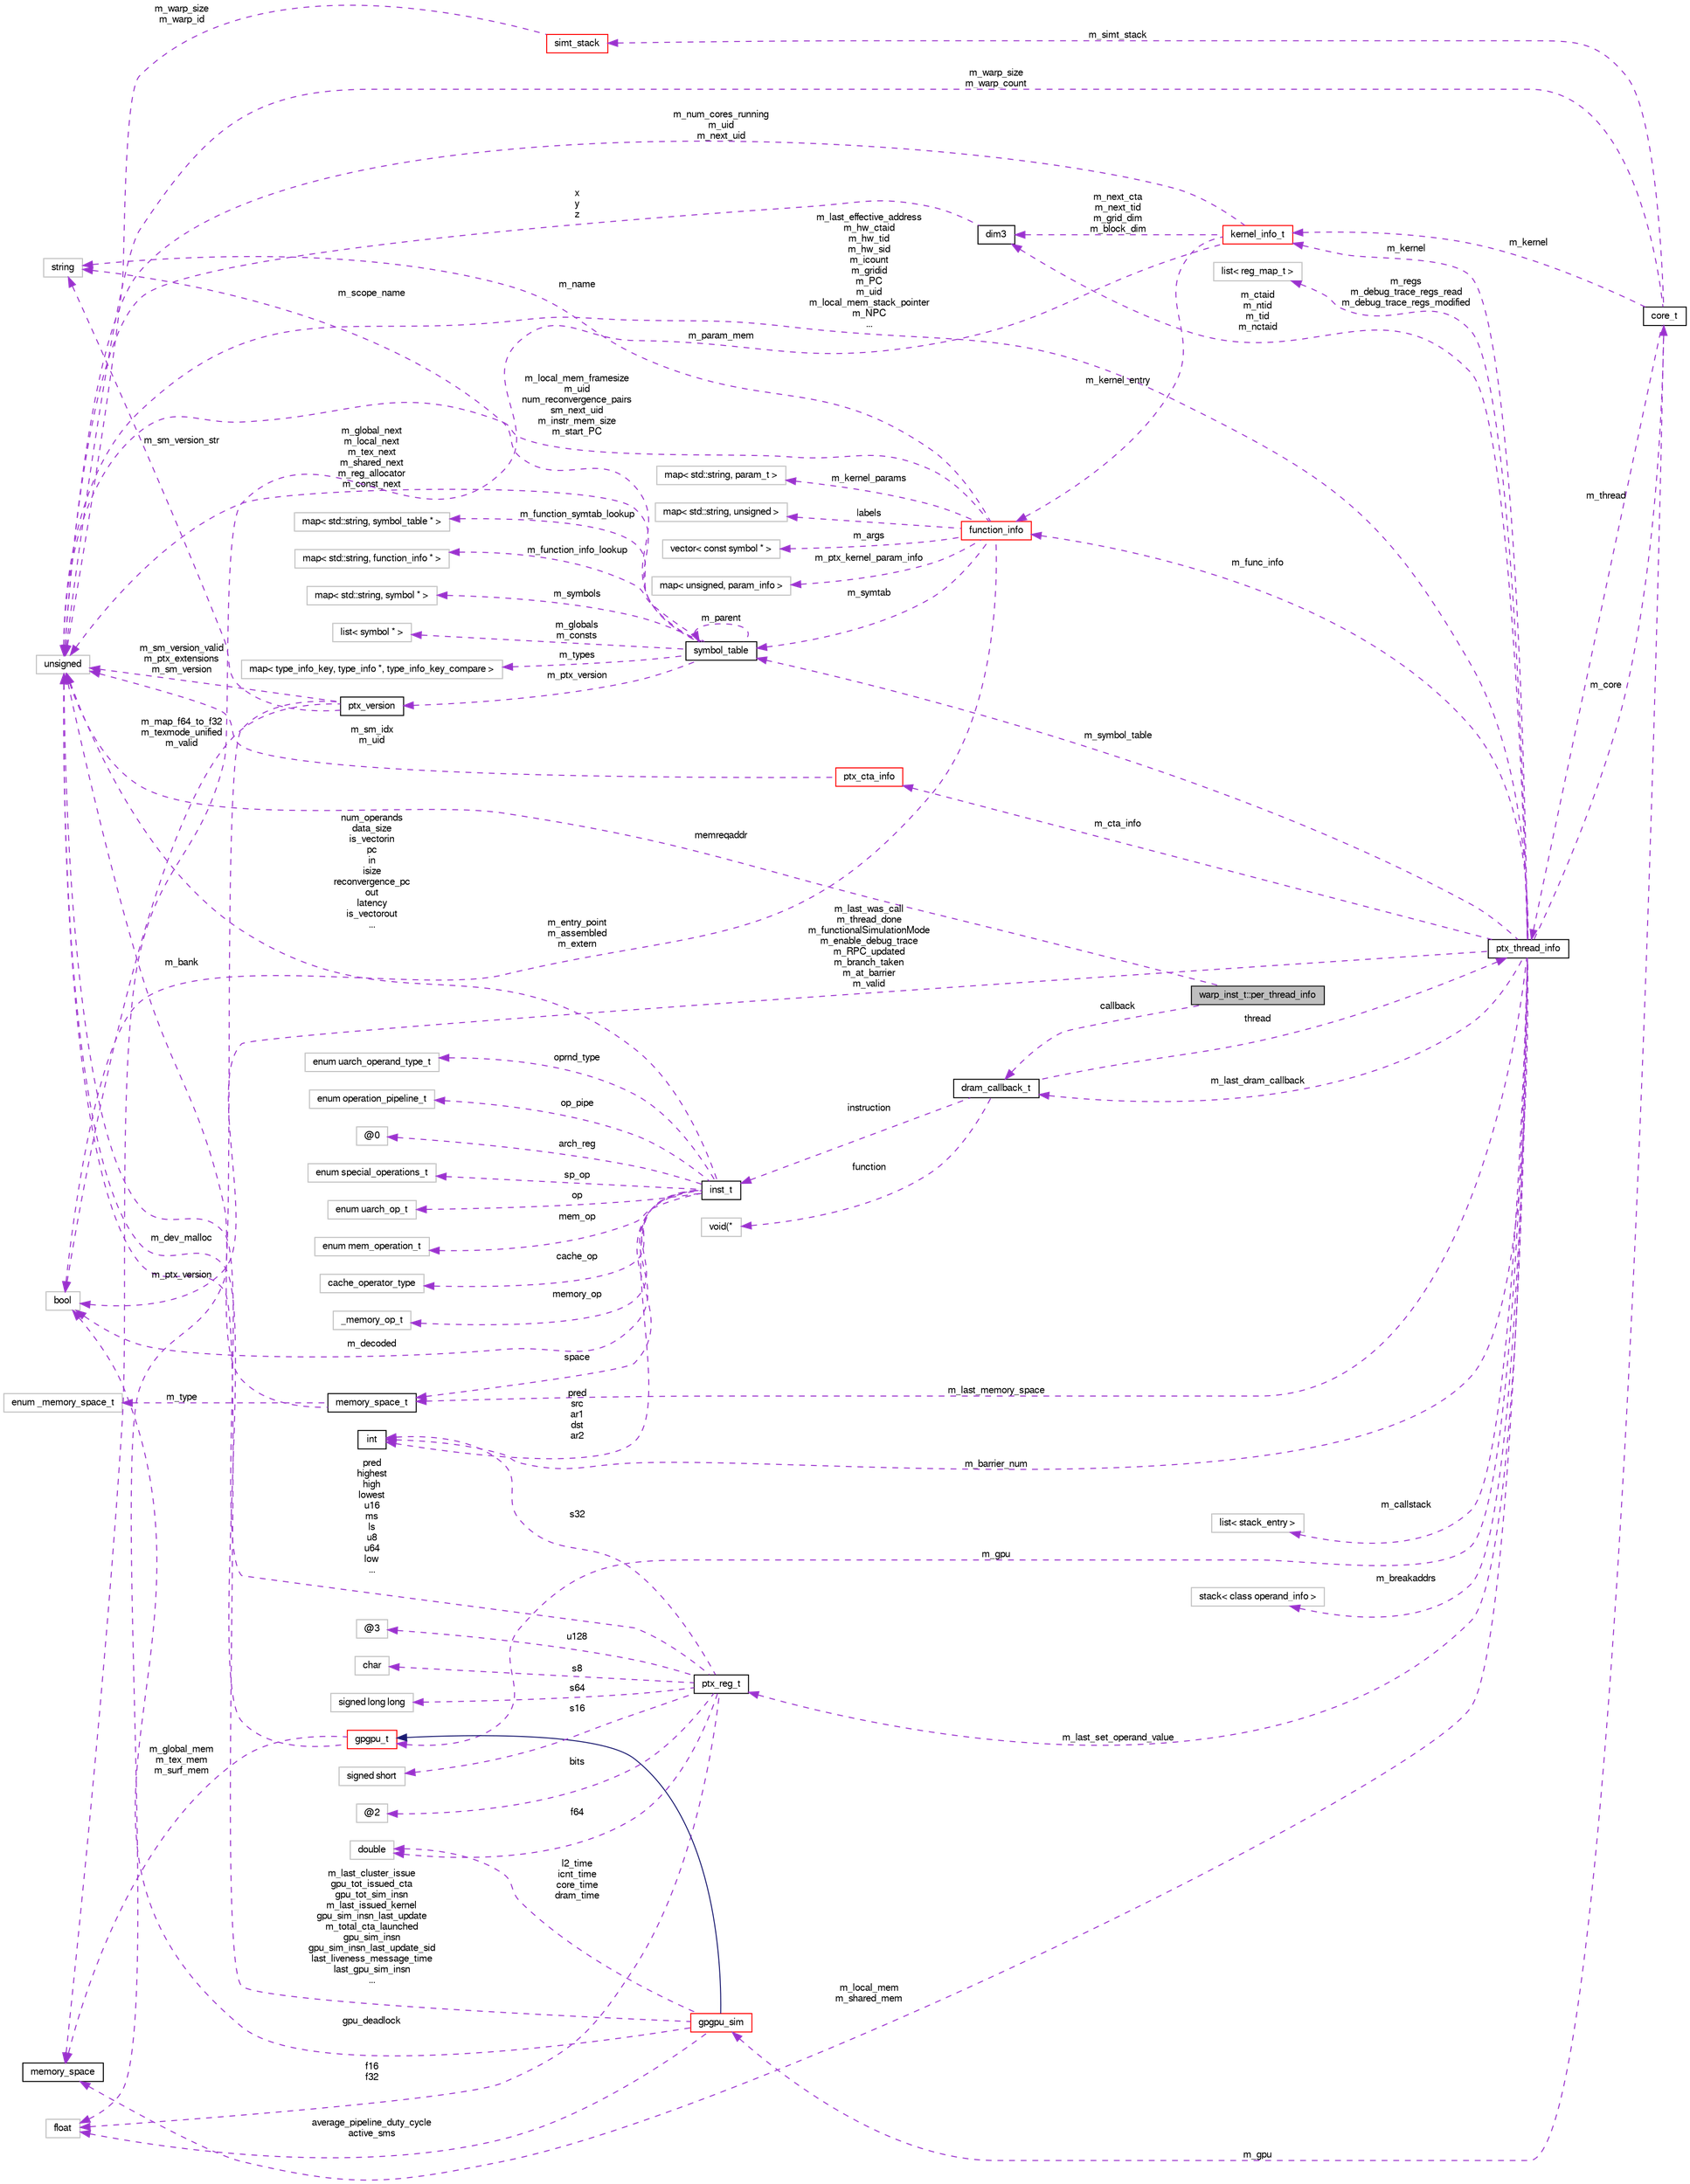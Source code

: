 digraph G
{
  bgcolor="transparent";
  edge [fontname="FreeSans",fontsize="10",labelfontname="FreeSans",labelfontsize="10"];
  node [fontname="FreeSans",fontsize="10",shape=record];
  rankdir=LR;
  Node1 [label="warp_inst_t::per_thread_info",height=0.2,width=0.4,color="black", fillcolor="grey75", style="filled" fontcolor="black"];
  Node2 -> Node1 [dir=back,color="darkorchid3",fontsize="10",style="dashed",label="memreqaddr",fontname="FreeSans"];
  Node2 [label="unsigned",height=0.2,width=0.4,color="grey75"];
  Node3 -> Node1 [dir=back,color="darkorchid3",fontsize="10",style="dashed",label="callback",fontname="FreeSans"];
  Node3 [label="dram_callback_t",height=0.2,width=0.4,color="black",URL="$structdram__callback__t.html"];
  Node4 -> Node3 [dir=back,color="darkorchid3",fontsize="10",style="dashed",label="function",fontname="FreeSans"];
  Node4 [label="void(*",height=0.2,width=0.4,color="grey75"];
  Node5 -> Node3 [dir=back,color="darkorchid3",fontsize="10",style="dashed",label="instruction",fontname="FreeSans"];
  Node5 [label="inst_t",height=0.2,width=0.4,color="black",URL="$classinst__t.html"];
  Node6 -> Node5 [dir=back,color="darkorchid3",fontsize="10",style="dashed",label="arch_reg",fontname="FreeSans"];
  Node6 [label="@0",height=0.2,width=0.4,color="grey75"];
  Node7 -> Node5 [dir=back,color="darkorchid3",fontsize="10",style="dashed",label="sp_op",fontname="FreeSans"];
  Node7 [label="enum special_operations_t",height=0.2,width=0.4,color="grey75"];
  Node8 -> Node5 [dir=back,color="darkorchid3",fontsize="10",style="dashed",label="op",fontname="FreeSans"];
  Node8 [label="enum uarch_op_t",height=0.2,width=0.4,color="grey75"];
  Node9 -> Node5 [dir=back,color="darkorchid3",fontsize="10",style="dashed",label="mem_op",fontname="FreeSans"];
  Node9 [label="enum mem_operation_t",height=0.2,width=0.4,color="grey75"];
  Node10 -> Node5 [dir=back,color="darkorchid3",fontsize="10",style="dashed",label="cache_op",fontname="FreeSans"];
  Node10 [label="cache_operator_type",height=0.2,width=0.4,color="grey75"];
  Node11 -> Node5 [dir=back,color="darkorchid3",fontsize="10",style="dashed",label="space",fontname="FreeSans"];
  Node11 [label="memory_space_t",height=0.2,width=0.4,color="black",URL="$classmemory__space__t.html"];
  Node12 -> Node11 [dir=back,color="darkorchid3",fontsize="10",style="dashed",label="m_type",fontname="FreeSans"];
  Node12 [label="enum _memory_space_t",height=0.2,width=0.4,color="grey75"];
  Node2 -> Node11 [dir=back,color="darkorchid3",fontsize="10",style="dashed",label="m_bank",fontname="FreeSans"];
  Node13 -> Node5 [dir=back,color="darkorchid3",fontsize="10",style="dashed",label="pred\nsrc\nar1\ndst\nar2",fontname="FreeSans"];
  Node13 [label="int",height=0.2,width=0.4,color="black",URL="$classint.html"];
  Node14 -> Node5 [dir=back,color="darkorchid3",fontsize="10",style="dashed",label="memory_op",fontname="FreeSans"];
  Node14 [label="_memory_op_t",height=0.2,width=0.4,color="grey75"];
  Node15 -> Node5 [dir=back,color="darkorchid3",fontsize="10",style="dashed",label="m_decoded",fontname="FreeSans"];
  Node15 [label="bool",height=0.2,width=0.4,color="grey75"];
  Node16 -> Node5 [dir=back,color="darkorchid3",fontsize="10",style="dashed",label="oprnd_type",fontname="FreeSans"];
  Node16 [label="enum uarch_operand_type_t",height=0.2,width=0.4,color="grey75"];
  Node2 -> Node5 [dir=back,color="darkorchid3",fontsize="10",style="dashed",label="num_operands\ndata_size\nis_vectorin\npc\nin\nisize\nreconvergence_pc\nout\nlatency\nis_vectorout\n...",fontname="FreeSans"];
  Node17 -> Node5 [dir=back,color="darkorchid3",fontsize="10",style="dashed",label="op_pipe",fontname="FreeSans"];
  Node17 [label="enum operation_pipeline_t",height=0.2,width=0.4,color="grey75"];
  Node18 -> Node3 [dir=back,color="darkorchid3",fontsize="10",style="dashed",label="thread",fontname="FreeSans"];
  Node18 [label="ptx_thread_info",height=0.2,width=0.4,color="black",URL="$classptx__thread__info.html"];
  Node19 -> Node18 [dir=back,color="darkorchid3",fontsize="10",style="dashed",label="m_callstack",fontname="FreeSans"];
  Node19 [label="list\< stack_entry \>",height=0.2,width=0.4,color="grey75"];
  Node20 -> Node18 [dir=back,color="darkorchid3",fontsize="10",style="dashed",label="m_symbol_table",fontname="FreeSans"];
  Node20 [label="symbol_table",height=0.2,width=0.4,color="black",URL="$classsymbol__table.html"];
  Node21 -> Node20 [dir=back,color="darkorchid3",fontsize="10",style="dashed",label="m_symbols",fontname="FreeSans"];
  Node21 [label="map\< std::string, symbol * \>",height=0.2,width=0.4,color="grey75"];
  Node20 -> Node20 [dir=back,color="darkorchid3",fontsize="10",style="dashed",label="m_parent",fontname="FreeSans"];
  Node22 -> Node20 [dir=back,color="darkorchid3",fontsize="10",style="dashed",label="m_globals\nm_consts",fontname="FreeSans"];
  Node22 [label="list\< symbol * \>",height=0.2,width=0.4,color="grey75"];
  Node23 -> Node20 [dir=back,color="darkorchid3",fontsize="10",style="dashed",label="m_types",fontname="FreeSans"];
  Node23 [label="map\< type_info_key, type_info *, type_info_key_compare \>",height=0.2,width=0.4,color="grey75"];
  Node24 -> Node20 [dir=back,color="darkorchid3",fontsize="10",style="dashed",label="m_ptx_version",fontname="FreeSans"];
  Node24 [label="ptx_version",height=0.2,width=0.4,color="black",URL="$classptx__version.html"];
  Node25 -> Node24 [dir=back,color="darkorchid3",fontsize="10",style="dashed",label="m_ptx_version",fontname="FreeSans"];
  Node25 [label="float",height=0.2,width=0.4,color="grey75"];
  Node26 -> Node24 [dir=back,color="darkorchid3",fontsize="10",style="dashed",label="m_sm_version_str",fontname="FreeSans"];
  Node26 [label="string",height=0.2,width=0.4,color="grey75"];
  Node15 -> Node24 [dir=back,color="darkorchid3",fontsize="10",style="dashed",label="m_map_f64_to_f32\nm_texmode_unified\nm_valid",fontname="FreeSans"];
  Node2 -> Node24 [dir=back,color="darkorchid3",fontsize="10",style="dashed",label="m_sm_version_valid\nm_ptx_extensions\nm_sm_version",fontname="FreeSans"];
  Node26 -> Node20 [dir=back,color="darkorchid3",fontsize="10",style="dashed",label="m_scope_name",fontname="FreeSans"];
  Node27 -> Node20 [dir=back,color="darkorchid3",fontsize="10",style="dashed",label="m_function_symtab_lookup",fontname="FreeSans"];
  Node27 [label="map\< std::string, symbol_table * \>",height=0.2,width=0.4,color="grey75"];
  Node28 -> Node20 [dir=back,color="darkorchid3",fontsize="10",style="dashed",label="m_function_info_lookup",fontname="FreeSans"];
  Node28 [label="map\< std::string, function_info * \>",height=0.2,width=0.4,color="grey75"];
  Node2 -> Node20 [dir=back,color="darkorchid3",fontsize="10",style="dashed",label="m_global_next\nm_local_next\nm_tex_next\nm_shared_next\nm_reg_allocator\nm_const_next",fontname="FreeSans"];
  Node29 -> Node18 [dir=back,color="darkorchid3",fontsize="10",style="dashed",label="m_core",fontname="FreeSans"];
  Node29 [label="core_t",height=0.2,width=0.4,color="black",URL="$classcore__t.html"];
  Node30 -> Node29 [dir=back,color="darkorchid3",fontsize="10",style="dashed",label="m_simt_stack",fontname="FreeSans"];
  Node30 [label="simt_stack",height=0.2,width=0.4,color="red",URL="$classsimt__stack.html"];
  Node2 -> Node30 [dir=back,color="darkorchid3",fontsize="10",style="dashed",label="m_warp_size\nm_warp_id",fontname="FreeSans"];
  Node31 -> Node29 [dir=back,color="darkorchid3",fontsize="10",style="dashed",label="m_gpu",fontname="FreeSans"];
  Node31 [label="gpgpu_sim",height=0.2,width=0.4,color="red",URL="$classgpgpu__sim.html"];
  Node32 -> Node31 [dir=back,color="midnightblue",fontsize="10",style="solid",fontname="FreeSans"];
  Node32 [label="gpgpu_t",height=0.2,width=0.4,color="red",URL="$classgpgpu__t.html"];
  Node2 -> Node32 [dir=back,color="darkorchid3",fontsize="10",style="dashed",label="m_dev_malloc",fontname="FreeSans"];
  Node33 -> Node32 [dir=back,color="darkorchid3",fontsize="10",style="dashed",label="m_global_mem\nm_tex_mem\nm_surf_mem",fontname="FreeSans"];
  Node33 [label="memory_space",height=0.2,width=0.4,color="black",URL="$classmemory__space.html"];
  Node34 -> Node31 [dir=back,color="darkorchid3",fontsize="10",style="dashed",label="l2_time\nicnt_time\ncore_time\ndram_time",fontname="FreeSans"];
  Node34 [label="double",height=0.2,width=0.4,color="grey75"];
  Node25 -> Node31 [dir=back,color="darkorchid3",fontsize="10",style="dashed",label="average_pipeline_duty_cycle\nactive_sms",fontname="FreeSans"];
  Node15 -> Node31 [dir=back,color="darkorchid3",fontsize="10",style="dashed",label="gpu_deadlock",fontname="FreeSans"];
  Node2 -> Node31 [dir=back,color="darkorchid3",fontsize="10",style="dashed",label="m_last_cluster_issue\ngpu_tot_issued_cta\ngpu_tot_sim_insn\nm_last_issued_kernel\ngpu_sim_insn_last_update\nm_total_cta_launched\ngpu_sim_insn\ngpu_sim_insn_last_update_sid\nlast_liveness_message_time\nlast_gpu_sim_insn\n...",fontname="FreeSans"];
  Node2 -> Node29 [dir=back,color="darkorchid3",fontsize="10",style="dashed",label="m_warp_size\nm_warp_count",fontname="FreeSans"];
  Node18 -> Node29 [dir=back,color="darkorchid3",fontsize="10",style="dashed",label="m_thread",fontname="FreeSans"];
  Node35 -> Node29 [dir=back,color="darkorchid3",fontsize="10",style="dashed",label="m_kernel",fontname="FreeSans"];
  Node35 [label="kernel_info_t",height=0.2,width=0.4,color="red",URL="$classkernel__info__t.html"];
  Node36 -> Node35 [dir=back,color="darkorchid3",fontsize="10",style="dashed",label="m_kernel_entry",fontname="FreeSans"];
  Node36 [label="function_info",height=0.2,width=0.4,color="red",URL="$classfunction__info.html"];
  Node20 -> Node36 [dir=back,color="darkorchid3",fontsize="10",style="dashed",label="m_symtab",fontname="FreeSans"];
  Node37 -> Node36 [dir=back,color="darkorchid3",fontsize="10",style="dashed",label="m_kernel_params",fontname="FreeSans"];
  Node37 [label="map\< std::string, param_t \>",height=0.2,width=0.4,color="grey75"];
  Node38 -> Node36 [dir=back,color="darkorchid3",fontsize="10",style="dashed",label="labels",fontname="FreeSans"];
  Node38 [label="map\< std::string, unsigned \>",height=0.2,width=0.4,color="grey75"];
  Node39 -> Node36 [dir=back,color="darkorchid3",fontsize="10",style="dashed",label="m_args",fontname="FreeSans"];
  Node39 [label="vector\< const symbol * \>",height=0.2,width=0.4,color="grey75"];
  Node40 -> Node36 [dir=back,color="darkorchid3",fontsize="10",style="dashed",label="m_ptx_kernel_param_info",fontname="FreeSans"];
  Node40 [label="map\< unsigned, param_info \>",height=0.2,width=0.4,color="grey75"];
  Node26 -> Node36 [dir=back,color="darkorchid3",fontsize="10",style="dashed",label="m_name",fontname="FreeSans"];
  Node15 -> Node36 [dir=back,color="darkorchid3",fontsize="10",style="dashed",label="m_entry_point\nm_assembled\nm_extern",fontname="FreeSans"];
  Node2 -> Node36 [dir=back,color="darkorchid3",fontsize="10",style="dashed",label="m_local_mem_framesize\nm_uid\nnum_reconvergence_pairs\nsm_next_uid\nm_instr_mem_size\nm_start_PC",fontname="FreeSans"];
  Node2 -> Node35 [dir=back,color="darkorchid3",fontsize="10",style="dashed",label="m_num_cores_running\nm_uid\nm_next_uid",fontname="FreeSans"];
  Node33 -> Node35 [dir=back,color="darkorchid3",fontsize="10",style="dashed",label="m_param_mem",fontname="FreeSans"];
  Node41 -> Node35 [dir=back,color="darkorchid3",fontsize="10",style="dashed",label="m_next_cta\nm_next_tid\nm_grid_dim\nm_block_dim",fontname="FreeSans"];
  Node41 [label="dim3",height=0.2,width=0.4,color="black",URL="$structdim3.html"];
  Node2 -> Node41 [dir=back,color="darkorchid3",fontsize="10",style="dashed",label="x\ny\nz",fontname="FreeSans"];
  Node42 -> Node18 [dir=back,color="darkorchid3",fontsize="10",style="dashed",label="m_last_set_operand_value",fontname="FreeSans"];
  Node42 [label="ptx_reg_t",height=0.2,width=0.4,color="black",URL="$unionptx__reg__t.html"];
  Node43 -> Node42 [dir=back,color="darkorchid3",fontsize="10",style="dashed",label="bits",fontname="FreeSans"];
  Node43 [label="@2",height=0.2,width=0.4,color="grey75"];
  Node44 -> Node42 [dir=back,color="darkorchid3",fontsize="10",style="dashed",label="u128",fontname="FreeSans"];
  Node44 [label="@3",height=0.2,width=0.4,color="grey75"];
  Node34 -> Node42 [dir=back,color="darkorchid3",fontsize="10",style="dashed",label="f64",fontname="FreeSans"];
  Node25 -> Node42 [dir=back,color="darkorchid3",fontsize="10",style="dashed",label="f16\nf32",fontname="FreeSans"];
  Node45 -> Node42 [dir=back,color="darkorchid3",fontsize="10",style="dashed",label="s8",fontname="FreeSans"];
  Node45 [label="char",height=0.2,width=0.4,color="grey75"];
  Node13 -> Node42 [dir=back,color="darkorchid3",fontsize="10",style="dashed",label="s32",fontname="FreeSans"];
  Node46 -> Node42 [dir=back,color="darkorchid3",fontsize="10",style="dashed",label="s64",fontname="FreeSans"];
  Node46 [label="signed long long",height=0.2,width=0.4,color="grey75"];
  Node47 -> Node42 [dir=back,color="darkorchid3",fontsize="10",style="dashed",label="s16",fontname="FreeSans"];
  Node47 [label="signed short",height=0.2,width=0.4,color="grey75"];
  Node2 -> Node42 [dir=back,color="darkorchid3",fontsize="10",style="dashed",label="pred\nhighest\nhigh\nlowest\nu16\nms\nls\nu8\nu64\nlow\n...",fontname="FreeSans"];
  Node11 -> Node18 [dir=back,color="darkorchid3",fontsize="10",style="dashed",label="m_last_memory_space",fontname="FreeSans"];
  Node13 -> Node18 [dir=back,color="darkorchid3",fontsize="10",style="dashed",label="m_barrier_num",fontname="FreeSans"];
  Node15 -> Node18 [dir=back,color="darkorchid3",fontsize="10",style="dashed",label="m_last_was_call\nm_thread_done\nm_functionalSimulationMode\nm_enable_debug_trace\nm_RPC_updated\nm_branch_taken\nm_at_barrier\nm_valid",fontname="FreeSans"];
  Node36 -> Node18 [dir=back,color="darkorchid3",fontsize="10",style="dashed",label="m_func_info",fontname="FreeSans"];
  Node48 -> Node18 [dir=back,color="darkorchid3",fontsize="10",style="dashed",label="m_breakaddrs",fontname="FreeSans"];
  Node48 [label="stack\< class operand_info \>",height=0.2,width=0.4,color="grey75"];
  Node32 -> Node18 [dir=back,color="darkorchid3",fontsize="10",style="dashed",label="m_gpu",fontname="FreeSans"];
  Node49 -> Node18 [dir=back,color="darkorchid3",fontsize="10",style="dashed",label="m_regs\nm_debug_trace_regs_read\nm_debug_trace_regs_modified",fontname="FreeSans"];
  Node49 [label="list\< reg_map_t \>",height=0.2,width=0.4,color="grey75"];
  Node2 -> Node18 [dir=back,color="darkorchid3",fontsize="10",style="dashed",label="m_last_effective_address\nm_hw_ctaid\nm_hw_tid\nm_hw_sid\nm_icount\nm_gridid\nm_PC\nm_uid\nm_local_mem_stack_pointer\nm_NPC\n...",fontname="FreeSans"];
  Node41 -> Node18 [dir=back,color="darkorchid3",fontsize="10",style="dashed",label="m_ctaid\nm_ntid\nm_tid\nm_nctaid",fontname="FreeSans"];
  Node33 -> Node18 [dir=back,color="darkorchid3",fontsize="10",style="dashed",label="m_local_mem\nm_shared_mem",fontname="FreeSans"];
  Node35 -> Node18 [dir=back,color="darkorchid3",fontsize="10",style="dashed",label="m_kernel",fontname="FreeSans"];
  Node50 -> Node18 [dir=back,color="darkorchid3",fontsize="10",style="dashed",label="m_cta_info",fontname="FreeSans"];
  Node50 [label="ptx_cta_info",height=0.2,width=0.4,color="red",URL="$classptx__cta__info.html"];
  Node2 -> Node50 [dir=back,color="darkorchid3",fontsize="10",style="dashed",label="m_sm_idx\nm_uid",fontname="FreeSans"];
  Node3 -> Node18 [dir=back,color="darkorchid3",fontsize="10",style="dashed",label="m_last_dram_callback",fontname="FreeSans"];
}
